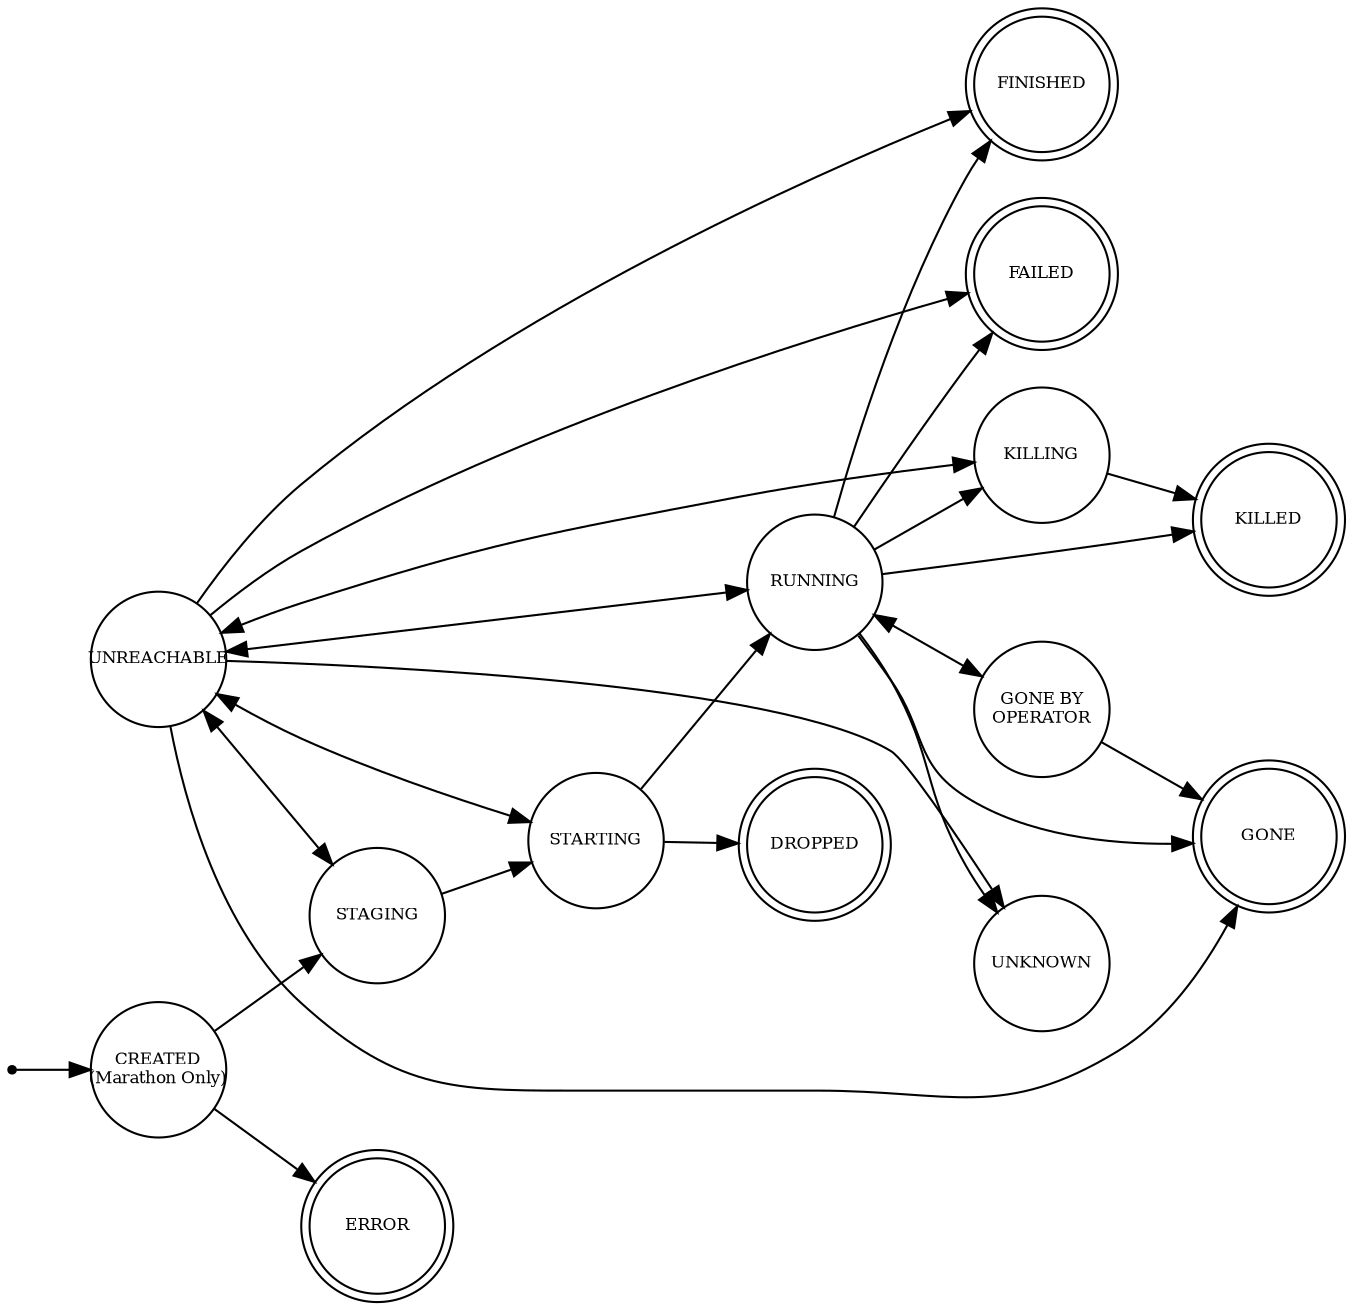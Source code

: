 digraph task_status_fsm {
    //layout = "fdp"
    rankdir = LR

    node [shape = point]; start;

    node [ fontsize = 8
         , fixedsize = true
         , width=0.9
         ]


      /**************************/
     /** Non-terminal states **/
    /************************/
	node [shape = circle];

    // Internal state for Marathon when a task start was requested.
    "CREATED\n(Marathon Only)";

    // Initial state. Framework status updates should not use.
    STAGING;

    // The task is being launched by the executor.
    STARTING;

	RUNNING;

    // The task is being killed by the executor.
    KILLING;

    // The task was running on an agent that has lost contact with the
    // master, typically due to a network failure or partition. The task
    // may or may not still be running.
	UNREACHABLE;

    // The task was running on an agent that the master cannot contact;
    // the operator has asserted that the agent has been shutdown, but
    // this has not been directly confirmed by the master. If the
    // operator is correct, the task is not running and this is a
    // terminal state; if the operator is mistaken, the task might still
    // be running, and might return to the RUNNING state in the future.
	"GONE BY\nOPERATOR";

    // The master has no knowledge of the task. This is typically
    // because either (a) the master never had knowledge of the task, or
    // (b) the master forgot about the task because it garbaged
    // collected its metadata about the task. The task may or may not
    // still be running.
	UNKNOWN;

      /*************************/
     /**** Terminal states ****/
    /*************************/
	node [shape = doublecircle];

    // The task was running on an agent that has been shutdown (e.g.,
    // the agent become partitioned, rebooted, and then reconnected to
    // the master; any tasks running before the reboot will transition
    // from UNREACHABLE to GONE). The task is no longer running. This is
    // a terminal state.
    GONE;

    // The task finished successfully.
    FINISHED;

    // The task failed to finish successfully.
    FAILED;

    // The task was killed by the executor.
    KILLED;

    // The task description contains an error.
    ERROR;

    // The task failed to launch because of a transient error. The
    // task's executor never started running. Unlike TASK_ERROR, the
    // task description is valid -- attempting to launch the task again
    // may be successful. This is a terminal state.
	DROPPED;

    start -> "CREATED\n(Marathon Only)";
    "CREATED\n(Marathon Only)" -> ERROR;
    "CREATED\n(Marathon Only)" -> STAGING;
    STAGING -> STARTING;
    STARTING -> RUNNING;
    STARTING -> DROPPED;

    RUNNING -> GONE;
    RUNNING -> "GONE BY\nOPERATOR" [dir = both];
    RUNNING -> FAILED;
    RUNNING -> FINISHED;
    RUNNING -> UNKNOWN;
    RUNNING -> KILLING;

    // A task can go right to being killed without going through killing phase.
    RUNNING -> KILLED;

    KILLING -> KILLED;

    "GONE BY\nOPERATOR" -> GONE;

    // A task can come back from being UNREACHABLE to any state. HOWEVER, if a
    // task was state A and then UNREACHABLE it comes back only to being A. So
    // UNREACHABLE is not transitive.
    UNREACHABLE -> GONE;
    UNREACHABLE -> FAILED;
    UNREACHABLE -> FINISHED;
    UNREACHABLE -> RUNNING  [dir = both];
    UNREACHABLE -> STARTING  [dir = both];
    UNREACHABLE -> STAGING  [dir = both];
    UNREACHABLE -> KILLING  [dir = both];

    // This means that the task got garbage collected.
    UNREACHABLE -> UNKNOWN;
}
